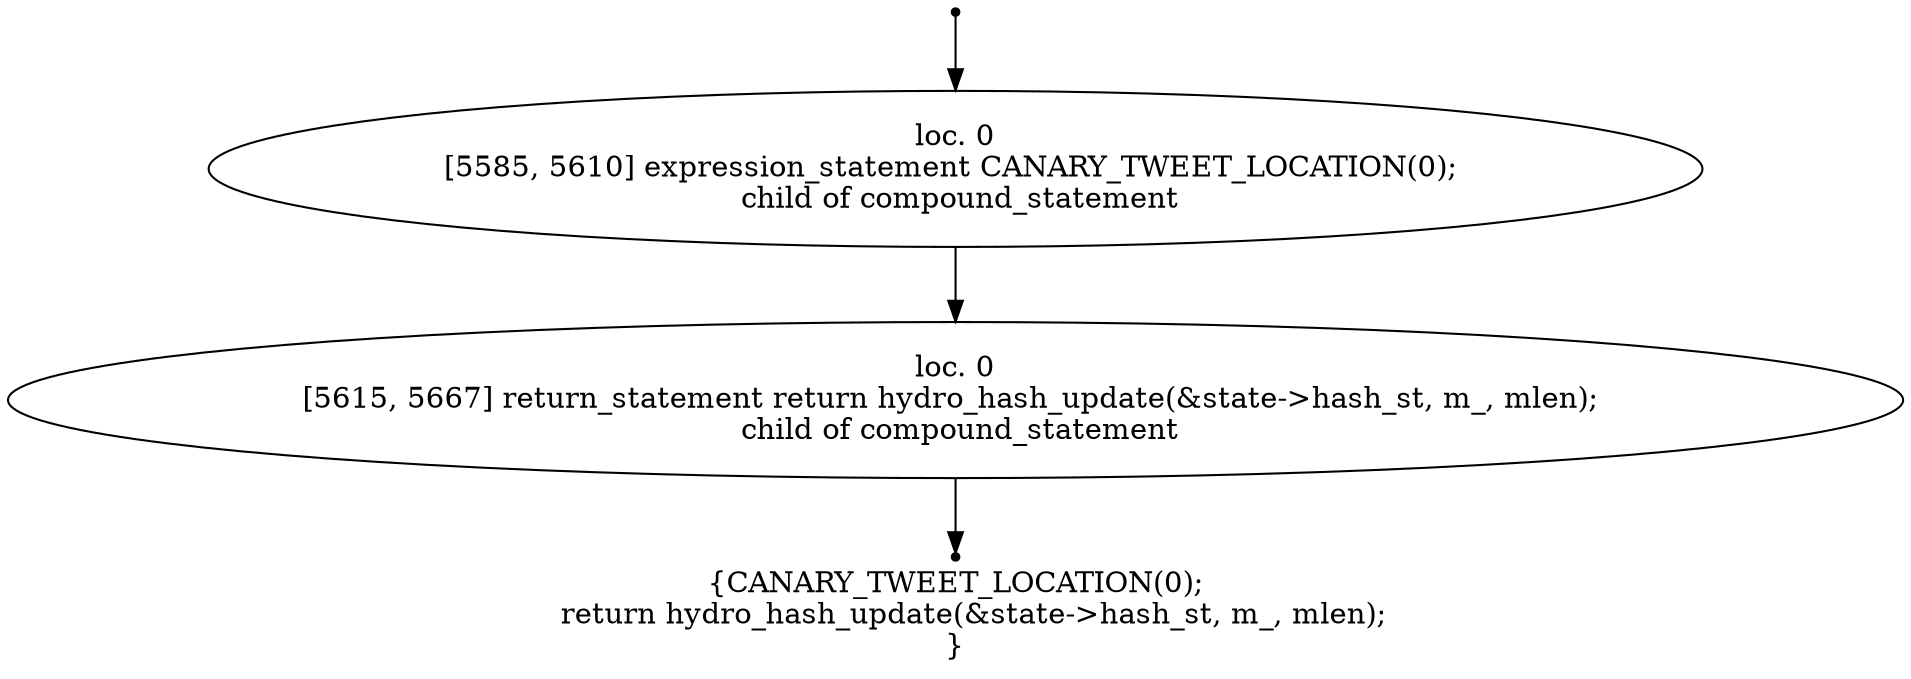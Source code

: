 digraph hydro_sign_update_9 {
	initial [shape=point]
	initial -> "loc. 0
[5585, 5610] expression_statement CANARY_TWEET_LOCATION(0); 
 child of compound_statement"
	final [shape=point]
	"loc. 0
[5615, 5667] return_statement return hydro_hash_update(&state->hash_st, m_, mlen); 
 child of compound_statement" -> final
	"loc. 0
[5585, 5610] expression_statement CANARY_TWEET_LOCATION(0); 
 child of compound_statement"
	"loc. 0
[5585, 5610] expression_statement CANARY_TWEET_LOCATION(0); 
 child of compound_statement" -> "loc. 0
[5615, 5667] return_statement return hydro_hash_update(&state->hash_st, m_, mlen); 
 child of compound_statement"
	"loc. 0
[5615, 5667] return_statement return hydro_hash_update(&state->hash_st, m_, mlen); 
 child of compound_statement"
	label="{CANARY_TWEET_LOCATION(0);
    return hydro_hash_update(&state->hash_st, m_, mlen);
}"
}
